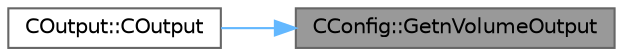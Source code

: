 digraph "CConfig::GetnVolumeOutput"
{
 // LATEX_PDF_SIZE
  bgcolor="transparent";
  edge [fontname=Helvetica,fontsize=10,labelfontname=Helvetica,labelfontsize=10];
  node [fontname=Helvetica,fontsize=10,shape=box,height=0.2,width=0.4];
  rankdir="RL";
  Node1 [id="Node000001",label="CConfig::GetnVolumeOutput",height=0.2,width=0.4,color="gray40", fillcolor="grey60", style="filled", fontcolor="black",tooltip="Get the number of history output variables requested."];
  Node1 -> Node2 [id="edge1_Node000001_Node000002",dir="back",color="steelblue1",style="solid",tooltip=" "];
  Node2 [id="Node000002",label="COutput::COutput",height=0.2,width=0.4,color="grey40", fillcolor="white", style="filled",URL="$classCOutput.html#aaa7c40fcaab595257d7809cd4bec617b",tooltip="Constructor of the class."];
}
